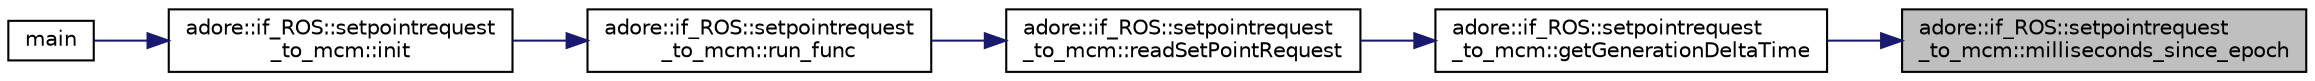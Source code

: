 digraph "adore::if_ROS::setpointrequest_to_mcm::milliseconds_since_epoch"
{
 // LATEX_PDF_SIZE
  edge [fontname="Helvetica",fontsize="10",labelfontname="Helvetica",labelfontsize="10"];
  node [fontname="Helvetica",fontsize="10",shape=record];
  rankdir="RL";
  Node1 [label="adore::if_ROS::setpointrequest\l_to_mcm::milliseconds_since_epoch",height=0.2,width=0.4,color="black", fillcolor="grey75", style="filled", fontcolor="black",tooltip=" "];
  Node1 -> Node2 [dir="back",color="midnightblue",fontsize="10",style="solid",fontname="Helvetica"];
  Node2 [label="adore::if_ROS::setpointrequest\l_to_mcm::getGenerationDeltaTime",height=0.2,width=0.4,color="black", fillcolor="white", style="filled",URL="$classadore_1_1if__ROS_1_1setpointrequest__to__mcm.html#aae509706e7cfec5ecfcdfe50afe77737",tooltip=" "];
  Node2 -> Node3 [dir="back",color="midnightblue",fontsize="10",style="solid",fontname="Helvetica"];
  Node3 [label="adore::if_ROS::setpointrequest\l_to_mcm::readSetPointRequest",height=0.2,width=0.4,color="black", fillcolor="white", style="filled",URL="$classadore_1_1if__ROS_1_1setpointrequest__to__mcm.html#acfc54ebf23396c9a4a012b0ef185556c",tooltip=" "];
  Node3 -> Node4 [dir="back",color="midnightblue",fontsize="10",style="solid",fontname="Helvetica"];
  Node4 [label="adore::if_ROS::setpointrequest\l_to_mcm::run_func",height=0.2,width=0.4,color="black", fillcolor="white", style="filled",URL="$classadore_1_1if__ROS_1_1setpointrequest__to__mcm.html#a97fdb68436dbe59c9b1dbb7cad1ec369",tooltip=" "];
  Node4 -> Node5 [dir="back",color="midnightblue",fontsize="10",style="solid",fontname="Helvetica"];
  Node5 [label="adore::if_ROS::setpointrequest\l_to_mcm::init",height=0.2,width=0.4,color="black", fillcolor="white", style="filled",URL="$classadore_1_1if__ROS_1_1setpointrequest__to__mcm.html#a0a7216b8383eda995a26fd126066cec9",tooltip=" "];
  Node5 -> Node6 [dir="back",color="midnightblue",fontsize="10",style="solid",fontname="Helvetica"];
  Node6 [label="main",height=0.2,width=0.4,color="black", fillcolor="white", style="filled",URL="$setpointrequest__to__mcm__node_8cpp.html#a3c04138a5bfe5d72780bb7e82a18e627",tooltip=" "];
}
